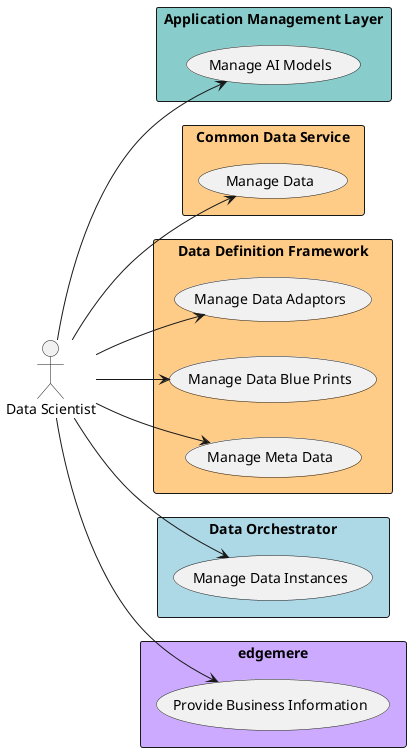 @startuml

left to right direction


Actor "Data Scientist" as DataScientist


rectangle "Application Management Layer" as aml #88cccc {
        usecase "Manage AI Models" as ManageAIModels
    DataScientist --> ManageAIModels

}

rectangle "Common Data Service" as cds #ffcc88 {
        usecase "Manage Data" as ManageData
    DataScientist --> ManageData

}

rectangle "Data Definition Framework" as ddf #ffcc88 {
        usecase "Manage Data Adaptors" as ManageDataAdaptors
    DataScientist --> ManageDataAdaptors
    usecase "Manage Data Blue Prints" as ManageDataBluePrints
    DataScientist --> ManageDataBluePrints
    usecase "Manage Meta Data" as ManageMetaData
    DataScientist --> ManageMetaData

}

rectangle "Data Orchestrator" as do #lightblue {
        usecase "Manage Data Instances" as ManageDataInstances
    DataScientist --> ManageDataInstances

}

rectangle "edgemere" as edgemere #ccaaff {
        usecase "Provide Business Information" as ProvideBusinessInformation
    DataScientist --> ProvideBusinessInformation

}


@enduml

